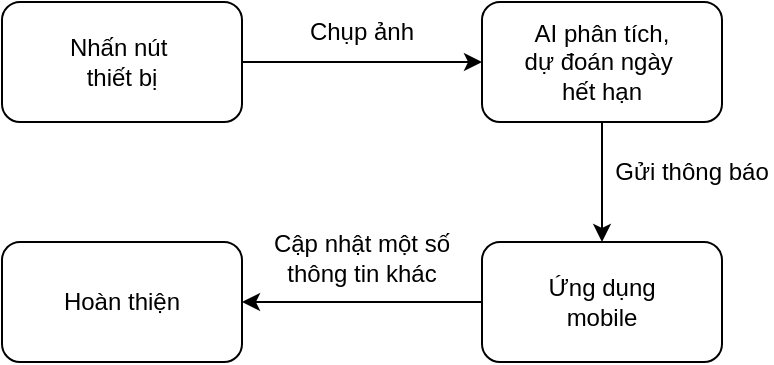 <mxfile version="27.1.6">
  <diagram name="Page-1" id="A_8Jg40AoGhgTo293gtW">
    <mxGraphModel dx="983" dy="495" grid="1" gridSize="10" guides="1" tooltips="1" connect="1" arrows="1" fold="1" page="1" pageScale="1" pageWidth="850" pageHeight="1100" math="0" shadow="0">
      <root>
        <mxCell id="0" />
        <mxCell id="1" parent="0" />
        <mxCell id="Y-QjeG0Aiv5TrMCHEaSk-3" style="edgeStyle=orthogonalEdgeStyle;rounded=0;orthogonalLoop=1;jettySize=auto;html=1;entryX=0;entryY=0.5;entryDx=0;entryDy=0;" edge="1" parent="1" source="Y-QjeG0Aiv5TrMCHEaSk-1" target="Y-QjeG0Aiv5TrMCHEaSk-2">
          <mxGeometry relative="1" as="geometry" />
        </mxCell>
        <mxCell id="Y-QjeG0Aiv5TrMCHEaSk-1" value="Nhấn nút&amp;nbsp;&lt;div&gt;&lt;span style=&quot;background-color: transparent; color: light-dark(rgb(0, 0, 0), rgb(255, 255, 255));&quot;&gt;thiết bị&lt;/span&gt;&lt;/div&gt;" style="rounded=1;whiteSpace=wrap;html=1;" vertex="1" parent="1">
          <mxGeometry x="120" y="280" width="120" height="60" as="geometry" />
        </mxCell>
        <mxCell id="Y-QjeG0Aiv5TrMCHEaSk-11" value="" style="edgeStyle=orthogonalEdgeStyle;rounded=0;orthogonalLoop=1;jettySize=auto;html=1;" edge="1" parent="1" source="Y-QjeG0Aiv5TrMCHEaSk-2" target="Y-QjeG0Aiv5TrMCHEaSk-5">
          <mxGeometry relative="1" as="geometry" />
        </mxCell>
        <mxCell id="Y-QjeG0Aiv5TrMCHEaSk-2" value="AI phân tích,&lt;div&gt;dự đoán ngày&amp;nbsp;&lt;/div&gt;&lt;div&gt;hết hạn&lt;/div&gt;" style="rounded=1;whiteSpace=wrap;html=1;" vertex="1" parent="1">
          <mxGeometry x="360" y="280" width="120" height="60" as="geometry" />
        </mxCell>
        <mxCell id="Y-QjeG0Aiv5TrMCHEaSk-4" value="Chụp ảnh" style="text;html=1;align=center;verticalAlign=middle;whiteSpace=wrap;rounded=0;" vertex="1" parent="1">
          <mxGeometry x="270" y="280" width="60" height="30" as="geometry" />
        </mxCell>
        <mxCell id="Y-QjeG0Aiv5TrMCHEaSk-12" style="edgeStyle=orthogonalEdgeStyle;rounded=0;orthogonalLoop=1;jettySize=auto;html=1;entryX=1;entryY=0.5;entryDx=0;entryDy=0;" edge="1" parent="1" source="Y-QjeG0Aiv5TrMCHEaSk-5" target="Y-QjeG0Aiv5TrMCHEaSk-8">
          <mxGeometry relative="1" as="geometry" />
        </mxCell>
        <mxCell id="Y-QjeG0Aiv5TrMCHEaSk-5" value="Ứng dụng&lt;div&gt;mobile&lt;/div&gt;" style="rounded=1;whiteSpace=wrap;html=1;" vertex="1" parent="1">
          <mxGeometry x="360" y="400" width="120" height="60" as="geometry" />
        </mxCell>
        <mxCell id="Y-QjeG0Aiv5TrMCHEaSk-7" value="Gửi thông báo" style="text;html=1;align=center;verticalAlign=middle;whiteSpace=wrap;rounded=0;" vertex="1" parent="1">
          <mxGeometry x="425" y="350" width="80" height="30" as="geometry" />
        </mxCell>
        <mxCell id="Y-QjeG0Aiv5TrMCHEaSk-8" value="Hoàn thiện" style="rounded=1;whiteSpace=wrap;html=1;" vertex="1" parent="1">
          <mxGeometry x="120" y="400" width="120" height="60" as="geometry" />
        </mxCell>
        <mxCell id="Y-QjeG0Aiv5TrMCHEaSk-10" value="Cập nhật một số thông tin khác" style="text;html=1;align=center;verticalAlign=middle;whiteSpace=wrap;rounded=0;" vertex="1" parent="1">
          <mxGeometry x="250" y="393" width="100" height="30" as="geometry" />
        </mxCell>
      </root>
    </mxGraphModel>
  </diagram>
</mxfile>
